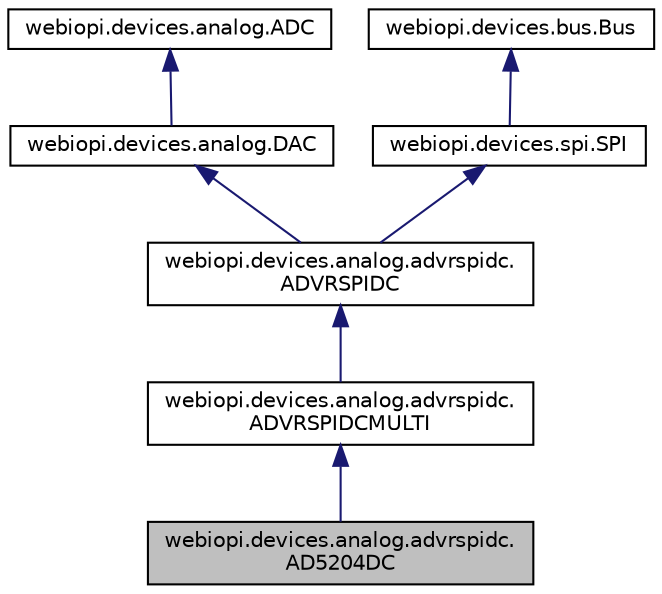 digraph "webiopi.devices.analog.advrspidc.AD5204DC"
{
  edge [fontname="Helvetica",fontsize="10",labelfontname="Helvetica",labelfontsize="10"];
  node [fontname="Helvetica",fontsize="10",shape=record];
  Node1 [label="webiopi.devices.analog.advrspidc.\lAD5204DC",height=0.2,width=0.4,color="black", fillcolor="grey75", style="filled", fontcolor="black"];
  Node2 -> Node1 [dir="back",color="midnightblue",fontsize="10",style="solid",fontname="Helvetica"];
  Node2 [label="webiopi.devices.analog.advrspidc.\lADVRSPIDCMULTI",height=0.2,width=0.4,color="black", fillcolor="white", style="filled",URL="$classwebiopi_1_1devices_1_1analog_1_1advrspidc_1_1ADVRSPIDCMULTI.html"];
  Node3 -> Node2 [dir="back",color="midnightblue",fontsize="10",style="solid",fontname="Helvetica"];
  Node3 [label="webiopi.devices.analog.advrspidc.\lADVRSPIDC",height=0.2,width=0.4,color="black", fillcolor="white", style="filled",URL="$classwebiopi_1_1devices_1_1analog_1_1advrspidc_1_1ADVRSPIDC.html"];
  Node4 -> Node3 [dir="back",color="midnightblue",fontsize="10",style="solid",fontname="Helvetica"];
  Node4 [label="webiopi.devices.analog.DAC",height=0.2,width=0.4,color="black", fillcolor="white", style="filled",URL="$classwebiopi_1_1devices_1_1analog_1_1DAC.html"];
  Node5 -> Node4 [dir="back",color="midnightblue",fontsize="10",style="solid",fontname="Helvetica"];
  Node5 [label="webiopi.devices.analog.ADC",height=0.2,width=0.4,color="black", fillcolor="white", style="filled",URL="$classwebiopi_1_1devices_1_1analog_1_1ADC.html"];
  Node6 -> Node3 [dir="back",color="midnightblue",fontsize="10",style="solid",fontname="Helvetica"];
  Node6 [label="webiopi.devices.spi.SPI",height=0.2,width=0.4,color="black", fillcolor="white", style="filled",URL="$classwebiopi_1_1devices_1_1spi_1_1SPI.html"];
  Node7 -> Node6 [dir="back",color="midnightblue",fontsize="10",style="solid",fontname="Helvetica"];
  Node7 [label="webiopi.devices.bus.Bus",height=0.2,width=0.4,color="black", fillcolor="white", style="filled",URL="$classwebiopi_1_1devices_1_1bus_1_1Bus.html"];
}
